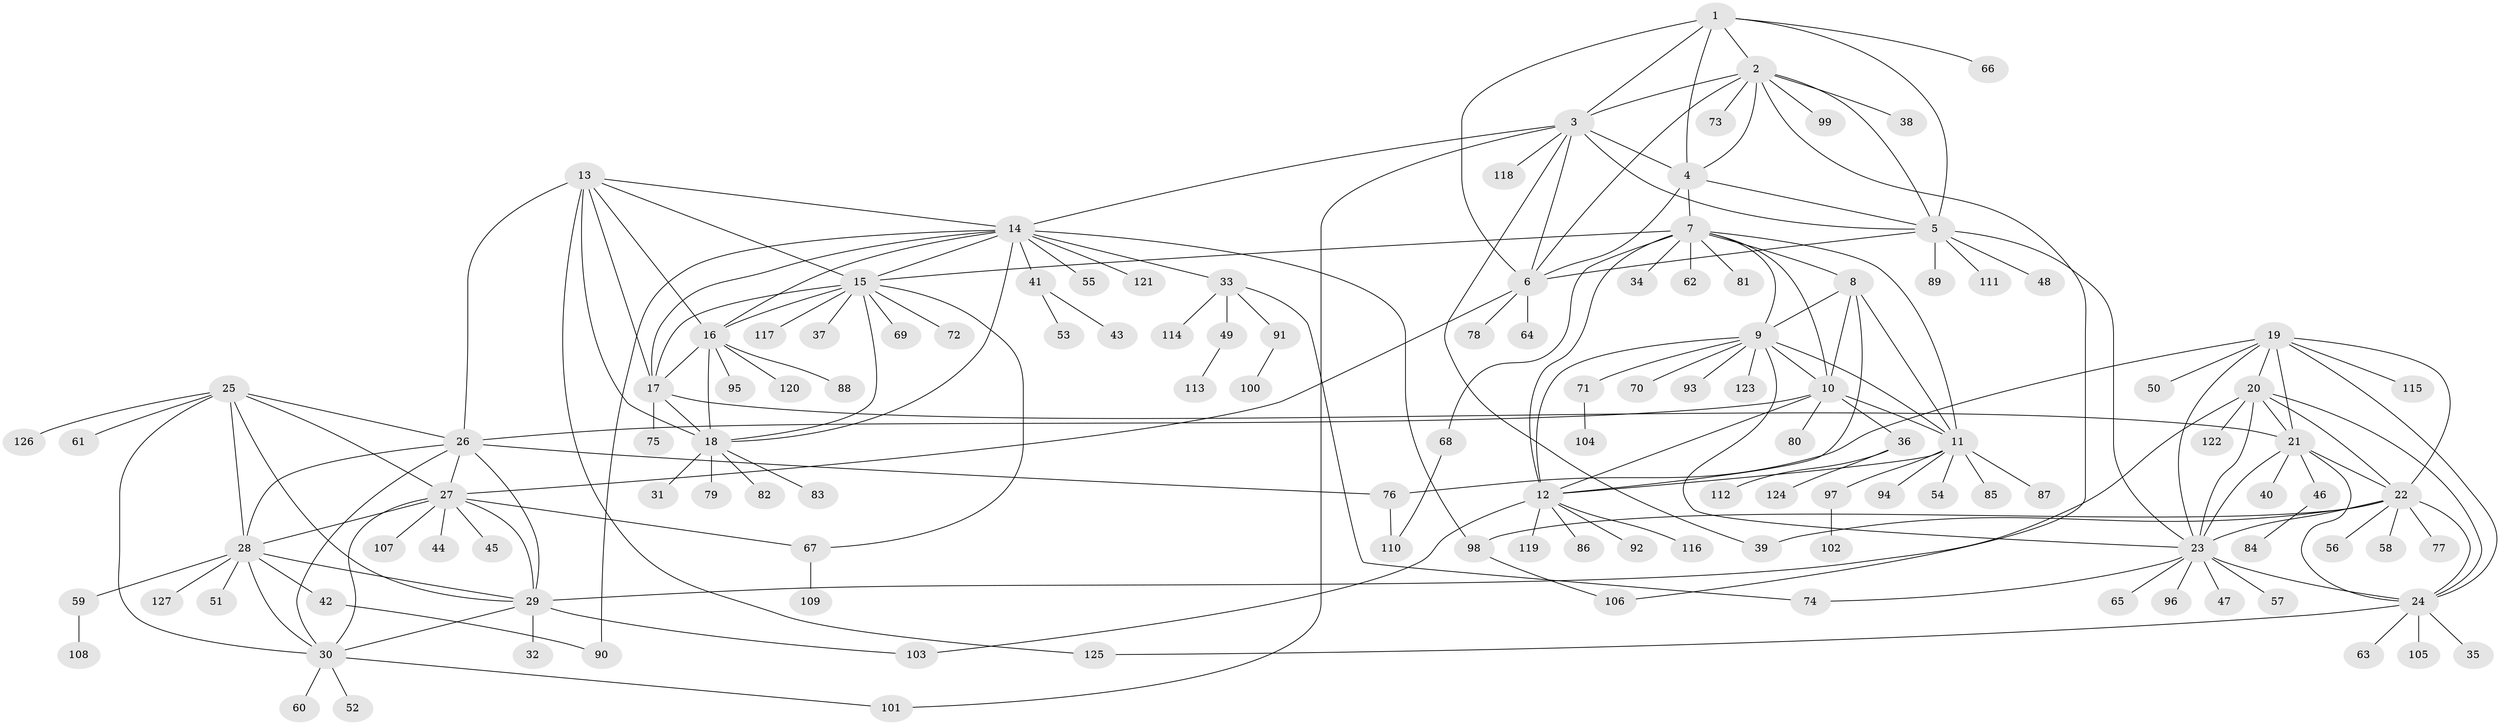 // coarse degree distribution, {6: 0.030927835051546393, 7: 0.07216494845360824, 8: 0.09278350515463918, 10: 0.030927835051546393, 11: 0.010309278350515464, 12: 0.010309278350515464, 5: 0.020618556701030927, 9: 0.010309278350515464, 1: 0.5979381443298969, 2: 0.1134020618556701, 3: 0.010309278350515464}
// Generated by graph-tools (version 1.1) at 2025/24/03/03/25 07:24:17]
// undirected, 127 vertices, 193 edges
graph export_dot {
graph [start="1"]
  node [color=gray90,style=filled];
  1;
  2;
  3;
  4;
  5;
  6;
  7;
  8;
  9;
  10;
  11;
  12;
  13;
  14;
  15;
  16;
  17;
  18;
  19;
  20;
  21;
  22;
  23;
  24;
  25;
  26;
  27;
  28;
  29;
  30;
  31;
  32;
  33;
  34;
  35;
  36;
  37;
  38;
  39;
  40;
  41;
  42;
  43;
  44;
  45;
  46;
  47;
  48;
  49;
  50;
  51;
  52;
  53;
  54;
  55;
  56;
  57;
  58;
  59;
  60;
  61;
  62;
  63;
  64;
  65;
  66;
  67;
  68;
  69;
  70;
  71;
  72;
  73;
  74;
  75;
  76;
  77;
  78;
  79;
  80;
  81;
  82;
  83;
  84;
  85;
  86;
  87;
  88;
  89;
  90;
  91;
  92;
  93;
  94;
  95;
  96;
  97;
  98;
  99;
  100;
  101;
  102;
  103;
  104;
  105;
  106;
  107;
  108;
  109;
  110;
  111;
  112;
  113;
  114;
  115;
  116;
  117;
  118;
  119;
  120;
  121;
  122;
  123;
  124;
  125;
  126;
  127;
  1 -- 2;
  1 -- 3;
  1 -- 4;
  1 -- 5;
  1 -- 6;
  1 -- 66;
  2 -- 3;
  2 -- 4;
  2 -- 5;
  2 -- 6;
  2 -- 38;
  2 -- 73;
  2 -- 99;
  2 -- 106;
  3 -- 4;
  3 -- 5;
  3 -- 6;
  3 -- 14;
  3 -- 39;
  3 -- 101;
  3 -- 118;
  4 -- 5;
  4 -- 6;
  4 -- 7;
  5 -- 6;
  5 -- 23;
  5 -- 48;
  5 -- 89;
  5 -- 111;
  6 -- 27;
  6 -- 64;
  6 -- 78;
  7 -- 8;
  7 -- 9;
  7 -- 10;
  7 -- 11;
  7 -- 12;
  7 -- 15;
  7 -- 34;
  7 -- 62;
  7 -- 68;
  7 -- 81;
  8 -- 9;
  8 -- 10;
  8 -- 11;
  8 -- 12;
  9 -- 10;
  9 -- 11;
  9 -- 12;
  9 -- 23;
  9 -- 70;
  9 -- 71;
  9 -- 93;
  9 -- 123;
  10 -- 11;
  10 -- 12;
  10 -- 26;
  10 -- 36;
  10 -- 80;
  11 -- 12;
  11 -- 54;
  11 -- 85;
  11 -- 87;
  11 -- 94;
  11 -- 97;
  12 -- 86;
  12 -- 92;
  12 -- 103;
  12 -- 116;
  12 -- 119;
  13 -- 14;
  13 -- 15;
  13 -- 16;
  13 -- 17;
  13 -- 18;
  13 -- 26;
  13 -- 125;
  14 -- 15;
  14 -- 16;
  14 -- 17;
  14 -- 18;
  14 -- 33;
  14 -- 41;
  14 -- 55;
  14 -- 90;
  14 -- 98;
  14 -- 121;
  15 -- 16;
  15 -- 17;
  15 -- 18;
  15 -- 37;
  15 -- 67;
  15 -- 69;
  15 -- 72;
  15 -- 117;
  16 -- 17;
  16 -- 18;
  16 -- 88;
  16 -- 95;
  16 -- 120;
  17 -- 18;
  17 -- 21;
  17 -- 75;
  18 -- 31;
  18 -- 79;
  18 -- 82;
  18 -- 83;
  19 -- 20;
  19 -- 21;
  19 -- 22;
  19 -- 23;
  19 -- 24;
  19 -- 50;
  19 -- 76;
  19 -- 115;
  20 -- 21;
  20 -- 22;
  20 -- 23;
  20 -- 24;
  20 -- 29;
  20 -- 122;
  21 -- 22;
  21 -- 23;
  21 -- 24;
  21 -- 40;
  21 -- 46;
  22 -- 23;
  22 -- 24;
  22 -- 39;
  22 -- 56;
  22 -- 58;
  22 -- 77;
  22 -- 98;
  23 -- 24;
  23 -- 47;
  23 -- 57;
  23 -- 65;
  23 -- 74;
  23 -- 96;
  24 -- 35;
  24 -- 63;
  24 -- 105;
  24 -- 125;
  25 -- 26;
  25 -- 27;
  25 -- 28;
  25 -- 29;
  25 -- 30;
  25 -- 61;
  25 -- 126;
  26 -- 27;
  26 -- 28;
  26 -- 29;
  26 -- 30;
  26 -- 76;
  27 -- 28;
  27 -- 29;
  27 -- 30;
  27 -- 44;
  27 -- 45;
  27 -- 67;
  27 -- 107;
  28 -- 29;
  28 -- 30;
  28 -- 42;
  28 -- 51;
  28 -- 59;
  28 -- 127;
  29 -- 30;
  29 -- 32;
  29 -- 103;
  30 -- 52;
  30 -- 60;
  30 -- 101;
  33 -- 49;
  33 -- 74;
  33 -- 91;
  33 -- 114;
  36 -- 112;
  36 -- 124;
  41 -- 43;
  41 -- 53;
  42 -- 90;
  46 -- 84;
  49 -- 113;
  59 -- 108;
  67 -- 109;
  68 -- 110;
  71 -- 104;
  76 -- 110;
  91 -- 100;
  97 -- 102;
  98 -- 106;
}
